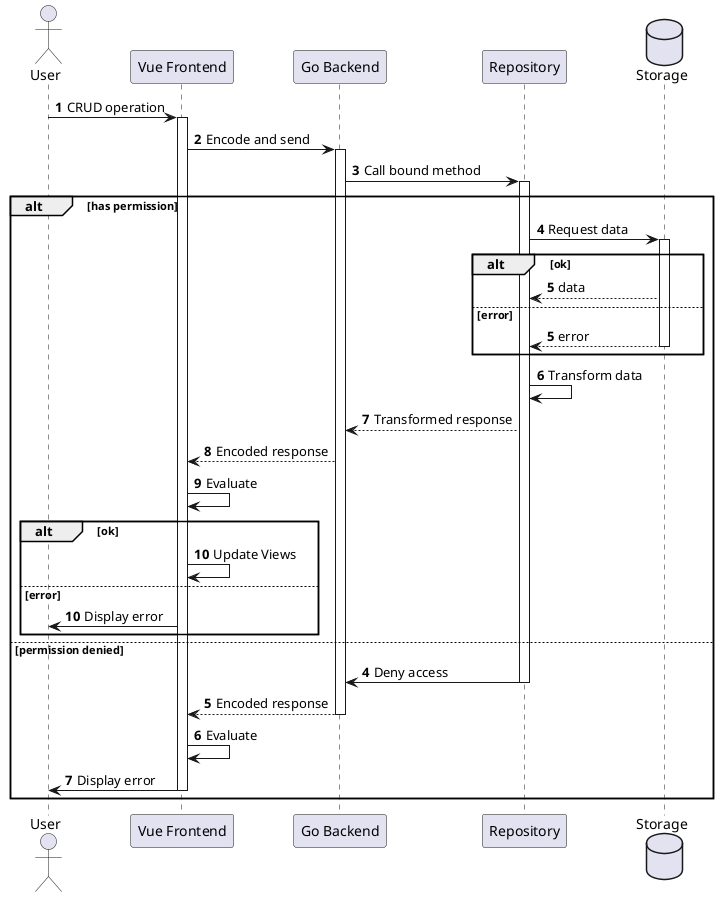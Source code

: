@startuml
'https://plantuml.com/sequence-diagram

actor User
participant "Vue Frontend" as Frontend
participant "Go Backend" as Backend
participant Repository as Repo
database Storage as DB

autonumber

User -> Frontend ++ : CRUD operation
Frontend -> Backend ++ : Encode and send
Backend -> Repo ++ : Call bound method

autonumber stop

alt has permission
    autonumber 4

    Repo -> DB ++ : Request data

    alt ok
        autonumber 5
        DB --> Repo : data
    else error
        autonumber 5
        DB --> Repo -- : error
    end

    Repo -> Repo : Transform data
    Repo --> Backend : Transformed response
    Backend --> Frontend : Encoded response
    Frontend -> Frontend : Evaluate

    alt ok
        autonumber 10
        Frontend -> Frontend : Update Views
    else error
        autonumber 10
        Frontend -> User : Display error
    end
else permission denied
    autonumber 4

    Repo -> Backend -- : Deny access
    Backend --> Frontend -- : Encoded response
    Frontend -> Frontend : Evaluate
    Frontend -> User  -- : Display error
end

autonumber resume

@enduml